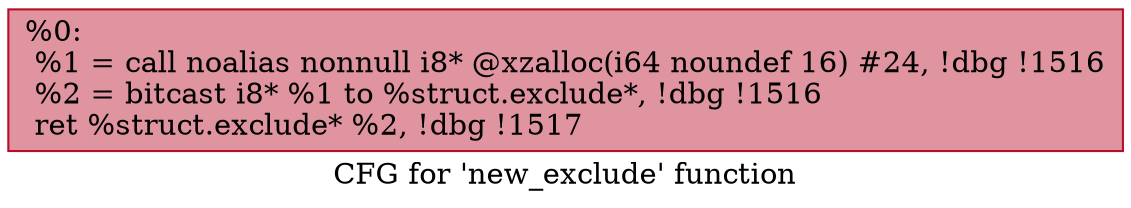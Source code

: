digraph "CFG for 'new_exclude' function" {
	label="CFG for 'new_exclude' function";

	Node0x23f3520 [shape=record,color="#b70d28ff", style=filled, fillcolor="#b70d2870",label="{%0:\l  %1 = call noalias nonnull i8* @xzalloc(i64 noundef 16) #24, !dbg !1516\l  %2 = bitcast i8* %1 to %struct.exclude*, !dbg !1516\l  ret %struct.exclude* %2, !dbg !1517\l}"];
}
